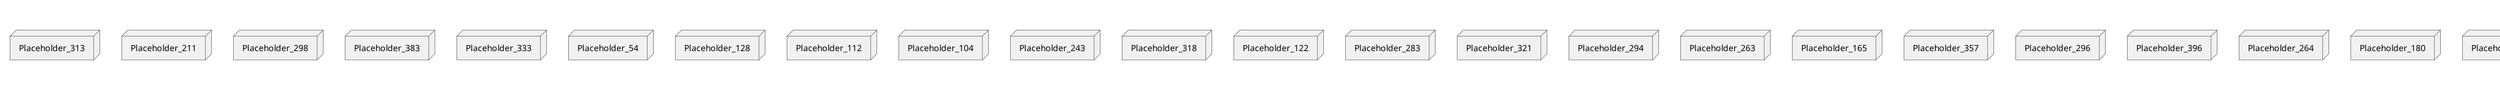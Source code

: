 @startuml
skinparam fixCircleLabelOverlapping true
node Placeholder_289 {
[aName] [[webgoat-webgoat.system#_7jjt2L_dEe6r9d8j7PLB_w]]
}
node Placeholder_313 {
[aName] [[webgoat-webgoat.system#_7jjt2L_dEe6r9d8j7PLB_w]]
}
node Placeholder_211 {
[aName] [[webgoat-webgoat.system#_7jjt2L_dEe6r9d8j7PLB_w]]
}
node Placeholder_298 {
[aName] [[webgoat-webgoat.system#_7jjt2L_dEe6r9d8j7PLB_w]]
}
node Placeholder_383 {
[aName] [[webgoat-webgoat.system#_7jjt2L_dEe6r9d8j7PLB_w]]
}
node Placeholder_333 {
[aName] [[webgoat-webgoat.system#_7jjt2L_dEe6r9d8j7PLB_w]]
}
node Placeholder_54 {
[aName] [[webgoat-webgoat.system#_7jjt2L_dEe6r9d8j7PLB_w]]
}
node Placeholder_128 {
[aName] [[webgoat-webgoat.system#_7jjt2L_dEe6r9d8j7PLB_w]]
}
node Placeholder_112 {
[aName] [[webgoat-webgoat.system#_7jjt2L_dEe6r9d8j7PLB_w]]
}
node Placeholder_104 {
[aName] [[webgoat-webgoat.system#_7jjt2L_dEe6r9d8j7PLB_w]]
}
node Placeholder_243 {
[aName] [[webgoat-webgoat.system#_7jjt2L_dEe6r9d8j7PLB_w]]
}
node Placeholder_318 {
[aName] [[webgoat-webgoat.system#_7jjt2L_dEe6r9d8j7PLB_w]]
}
node Placeholder_122 {
[aName] [[webgoat-webgoat.system#_7jjt2L_dEe6r9d8j7PLB_w]]
}
node Placeholder_283 {
[aName] [[webgoat-webgoat.system#_7jjt2L_dEe6r9d8j7PLB_w]]
}
node Placeholder_321 {
[aName] [[webgoat-webgoat.system#_7jjt2L_dEe6r9d8j7PLB_w]]
}
node Placeholder_294 {
[aName] [[webgoat-webgoat.system#_7jjt2L_dEe6r9d8j7PLB_w]]
}
node Placeholder_263 {
[aName] [[webgoat-webgoat.system#_7jjt2L_dEe6r9d8j7PLB_w]]
}
node Placeholder_165 {
[aName] [[webgoat-webgoat.system#_7jjt2L_dEe6r9d8j7PLB_w]]
}
node Placeholder_357 {
[aName] [[webgoat-webgoat.system#_7jjt2L_dEe6r9d8j7PLB_w]]
}
node Placeholder_296 {
[aName] [[webgoat-webgoat.system#_7jjt2L_dEe6r9d8j7PLB_w]]
}
node Placeholder_396 {
[aName] [[webgoat-webgoat.system#_7jjt2L_dEe6r9d8j7PLB_w]]
}
node Placeholder_264 {
[aName] [[webgoat-webgoat.system#_7jjt2L_dEe6r9d8j7PLB_w]]
}
node Placeholder_180 {
[aName] [[webgoat-webgoat.system#_7jjt2L_dEe6r9d8j7PLB_w]]
}
node Placeholder_206 {
[aName] [[webgoat-webgoat.system#_7jjt2L_dEe6r9d8j7PLB_w]]
}
node Placeholder_159 {
[aName] [[webgoat-webgoat.system#_7jjt2L_dEe6r9d8j7PLB_w]]
}
node Placeholder_262 {
[aName] [[webgoat-webgoat.system#_7jjt2L_dEe6r9d8j7PLB_w]]
}
node Placeholder_85 {
[aName] [[webgoat-webgoat.system#_7jjt2L_dEe6r9d8j7PLB_w]]
}
node Placeholder_46 {
[aName] [[webgoat-webgoat.system#_7jjt2L_dEe6r9d8j7PLB_w]]
}
node Placeholder_251 {
[aName] [[webgoat-webgoat.system#_7jjt2L_dEe6r9d8j7PLB_w]]
}
node Placeholder_27 {
[aName] [[webgoat-webgoat.system#_7jjt2L_dEe6r9d8j7PLB_w]]
}
node Placeholder_220 {
[aName] [[webgoat-webgoat.system#_7jjt2L_dEe6r9d8j7PLB_w]]
}
node Placeholder_123 {
[aName] [[webgoat-webgoat.system#_7jjt2L_dEe6r9d8j7PLB_w]]
}
node Placeholder_219 {
[aName] [[webgoat-webgoat.system#_7jjt2L_dEe6r9d8j7PLB_w]]
}
node Placeholder_390 {
[aName] [[webgoat-webgoat.system#_7jjt2L_dEe6r9d8j7PLB_w]]
}
node Placeholder_156 {
[aName] [[webgoat-webgoat.system#_7jjt2L_dEe6r9d8j7PLB_w]]
}
node Placeholder_65 {
[aName] [[webgoat-webgoat.system#_7jjt2L_dEe6r9d8j7PLB_w]]
}
node Placeholder_392 {
[aName] [[webgoat-webgoat.system#_7jjt2L_dEe6r9d8j7PLB_w]]
}
node Placeholder_255 {
[aName] [[webgoat-webgoat.system#_7jjt2L_dEe6r9d8j7PLB_w]]
}
node Placeholder_71 {
[aName] [[webgoat-webgoat.system#_7jjt2L_dEe6r9d8j7PLB_w]]
}
node Placeholder_232 {
[aName] [[webgoat-webgoat.system#_7jjt2L_dEe6r9d8j7PLB_w]]
}
node Placeholder_284 {
[aName] [[webgoat-webgoat.system#_7jjt2L_dEe6r9d8j7PLB_w]]
}
node Placeholder_154 {
[aName] [[webgoat-webgoat.system#_7jjt2L_dEe6r9d8j7PLB_w]]
}
node Placeholder_268 {
[aName] [[webgoat-webgoat.system#_7jjt2L_dEe6r9d8j7PLB_w]]
}
node Placeholder_18 {
[aName] [[webgoat-webgoat.system#_7jjt2L_dEe6r9d8j7PLB_w]]
}
node Placeholder_118 {
[aName] [[webgoat-webgoat.system#_7jjt2L_dEe6r9d8j7PLB_w]]
}
node Placeholder_216 {
[aName] [[webgoat-webgoat.system#_7jjt2L_dEe6r9d8j7PLB_w]]
}
node Placeholder_335 {
[aName] [[webgoat-webgoat.system#_7jjt2L_dEe6r9d8j7PLB_w]]
}
node Placeholder_109 {
[aName] [[webgoat-webgoat.system#_7jjt2L_dEe6r9d8j7PLB_w]]
}
node Placeholder_274 {
[aName] [[webgoat-webgoat.system#_7jjt2L_dEe6r9d8j7PLB_w]]
}
node Placeholder_304 {
[aName] [[webgoat-webgoat.system#_7jjt2L_dEe6r9d8j7PLB_w]]
}
node Placeholder_393 {
[aName] [[webgoat-webgoat.system#_7jjt2L_dEe6r9d8j7PLB_w]]
}
node Placeholder_326 {
[aName] [[webgoat-webgoat.system#_7jjt2L_dEe6r9d8j7PLB_w]]
}
node Placeholder_167 {
[aName] [[webgoat-webgoat.system#_7jjt2L_dEe6r9d8j7PLB_w]]
}
node Placeholder_172 {
[aName] [[webgoat-webgoat.system#_7jjt2L_dEe6r9d8j7PLB_w]]
}
node Placeholder_108 {
[aName] [[webgoat-webgoat.system#_7jjt2L_dEe6r9d8j7PLB_w]]
}
node Placeholder_44 {
[aName] [[webgoat-webgoat.system#_7jjt2L_dEe6r9d8j7PLB_w]]
}
node Placeholder_28 {
[aName] [[webgoat-webgoat.system#_7jjt2L_dEe6r9d8j7PLB_w]]
}
node Placeholder_309 {
[aName] [[webgoat-webgoat.system#_7jjt2L_dEe6r9d8j7PLB_w]]
}
node Placeholder_110 {
[aName] [[webgoat-webgoat.system#_7jjt2L_dEe6r9d8j7PLB_w]]
}
node Placeholder_50 {
[aName] [[webgoat-webgoat.system#_7jjt2L_dEe6r9d8j7PLB_w]]
}
node Placeholder_377 {
[aName] [[webgoat-webgoat.system#_7jjt2L_dEe6r9d8j7PLB_w]]
}
node Placeholder_275 {
[aName] [[webgoat-webgoat.system#_7jjt2L_dEe6r9d8j7PLB_w]]
}
node Placeholder_336 {
[aName] [[webgoat-webgoat.system#_7jjt2L_dEe6r9d8j7PLB_w]]
}
node Placeholder_137 {
[aName] [[webgoat-webgoat.system#_7jjt2L_dEe6r9d8j7PLB_w]]
}
node Placeholder_256 {
[aName] [[webgoat-webgoat.system#_7jjt2L_dEe6r9d8j7PLB_w]]
}
node Placeholder_151 {
[aName] [[webgoat-webgoat.system#_7jjt2L_dEe6r9d8j7PLB_w]]
}
node Placeholder_60 {
[aName] [[webgoat-webgoat.system#_7jjt2L_dEe6r9d8j7PLB_w]]
}
node Placeholder_241 {
[aName] [[webgoat-webgoat.system#_7jjt2L_dEe6r9d8j7PLB_w]]
}
node Placeholder_40 {
[aName] [[webgoat-webgoat.system#_7jjt2L_dEe6r9d8j7PLB_w]]
}
node Placeholder_235 {
[aName] [[webgoat-webgoat.system#_7jjt2L_dEe6r9d8j7PLB_w]]
}
node Placeholder_75 {
[aName] [[webgoat-webgoat.system#_7jjt2L_dEe6r9d8j7PLB_w]]
}
node Placeholder_193 {
[aName] [[webgoat-webgoat.system#_7jjt2L_dEe6r9d8j7PLB_w]]
}
node Placeholder_199 {
[aName] [[webgoat-webgoat.system#_7jjt2L_dEe6r9d8j7PLB_w]]
}
node Placeholder_388 {
[aName] [[webgoat-webgoat.system#_7jjt2L_dEe6r9d8j7PLB_w]]
}
node Placeholder_237 {
[aName] [[webgoat-webgoat.system#_7jjt2L_dEe6r9d8j7PLB_w]]
}
node Placeholder_170 {
[aName] [[webgoat-webgoat.system#_7jjt2L_dEe6r9d8j7PLB_w]]
}
node Placeholder_330 {
[aName] [[webgoat-webgoat.system#_7jjt2L_dEe6r9d8j7PLB_w]]
}
node Placeholder_322 {
[aName] [[webgoat-webgoat.system#_7jjt2L_dEe6r9d8j7PLB_w]]
}
node Placeholder_387 {
[aName] [[webgoat-webgoat.system#_7jjt2L_dEe6r9d8j7PLB_w]]
}
node Placeholder_33 {
[aName] [[webgoat-webgoat.system#_7jjt2L_dEe6r9d8j7PLB_w]]
}
node Placeholder_236 {
[aName] [[webgoat-webgoat.system#_7jjt2L_dEe6r9d8j7PLB_w]]
}
node Placeholder_308 {
[aName] [[webgoat-webgoat.system#_7jjt2L_dEe6r9d8j7PLB_w]]
}
node Placeholder_282 {
[aName] [[webgoat-webgoat.system#_7jjt2L_dEe6r9d8j7PLB_w]]
}
node Placeholder_41 {
[aName] [[webgoat-webgoat.system#_7jjt2L_dEe6r9d8j7PLB_w]]
}
node Placeholder_331 {
[aName] [[webgoat-webgoat.system#_7jjt2L_dEe6r9d8j7PLB_w]]
}
node Placeholder_183 {
[aName] [[webgoat-webgoat.system#_7jjt2L_dEe6r9d8j7PLB_w]]
}
node Placeholder_270 {
[aName] [[webgoat-webgoat.system#_7jjt2L_dEe6r9d8j7PLB_w]]
}
node Placeholder_332 {
[aName] [[webgoat-webgoat.system#_7jjt2L_dEe6r9d8j7PLB_w]]
}
node Placeholder_257 {
[aName] [[webgoat-webgoat.system#_7jjt2L_dEe6r9d8j7PLB_w]]
}
node Placeholder_327 {
[aName] [[webgoat-webgoat.system#_7jjt2L_dEe6r9d8j7PLB_w]]
}
node Placeholder_174 {
[aName] [[webgoat-webgoat.system#_7jjt2L_dEe6r9d8j7PLB_w]]
}
node Placeholder_62 {
[aName] [[webgoat-webgoat.system#_7jjt2L_dEe6r9d8j7PLB_w]]
}
node Placeholder_292 {
[aName] [[webgoat-webgoat.system#_7jjt2L_dEe6r9d8j7PLB_w]]
}
node Placeholder_25 {
[aName] [[webgoat-webgoat.system#_7jjt2L_dEe6r9d8j7PLB_w]]
}
node Placeholder_7 {
[aName] [[webgoat-webgoat.system#_7jjt2L_dEe6r9d8j7PLB_w]]
}
node Placeholder_375 {
[aName] [[webgoat-webgoat.system#_7jjt2L_dEe6r9d8j7PLB_w]]
}
node Placeholder_329 {
[aName] [[webgoat-webgoat.system#_7jjt2L_dEe6r9d8j7PLB_w]]
}
node Placeholder_386 {
[aName] [[webgoat-webgoat.system#_7jjt2L_dEe6r9d8j7PLB_w]]
}
node Placeholder_59 {
[aName] [[webgoat-webgoat.system#_7jjt2L_dEe6r9d8j7PLB_w]]
}
node Placeholder_95 {
[aName] [[webgoat-webgoat.system#_7jjt2L_dEe6r9d8j7PLB_w]]
}
node Placeholder_178 {
[aName] [[webgoat-webgoat.system#_7jjt2L_dEe6r9d8j7PLB_w]]
}
node Placeholder_144 {
[aName] [[webgoat-webgoat.system#_7jjt2L_dEe6r9d8j7PLB_w]]
}
node Placeholder_337 {
[aName] [[webgoat-webgoat.system#_7jjt2L_dEe6r9d8j7PLB_w]]
}
node Placeholder_280 {
[aName] [[webgoat-webgoat.system#_7jjt2L_dEe6r9d8j7PLB_w]]
}
node Placeholder_210 {
[aName] [[webgoat-webgoat.system#_7jjt2L_dEe6r9d8j7PLB_w]]
}
node Placeholder_258 {
[aName] [[webgoat-webgoat.system#_7jjt2L_dEe6r9d8j7PLB_w]]
}
node Placeholder_204 {
[aName] [[webgoat-webgoat.system#_7jjt2L_dEe6r9d8j7PLB_w]]
}
node Placeholder_279 {
[aName] [[webgoat-webgoat.system#_7jjt2L_dEe6r9d8j7PLB_w]]
}
node Placeholder_72 {
[aName] [[webgoat-webgoat.system#_7jjt2L_dEe6r9d8j7PLB_w]]
}
node Placeholder_106 {
[aName] [[webgoat-webgoat.system#_7jjt2L_dEe6r9d8j7PLB_w]]
}
node Placeholder_63 {
[aName] [[webgoat-webgoat.system#_7jjt2L_dEe6r9d8j7PLB_w]]
}
node Placeholder_272 {
[aName] [[webgoat-webgoat.system#_7jjt2L_dEe6r9d8j7PLB_w]]
}
node Placeholder_225 {
[aName] [[webgoat-webgoat.system#_7jjt2L_dEe6r9d8j7PLB_w]]
}
node Placeholder_261 {
[aName] [[webgoat-webgoat.system#_7jjt2L_dEe6r9d8j7PLB_w]]
}
node Placeholder_323 {
[aName] [[webgoat-webgoat.system#_7jjt2L_dEe6r9d8j7PLB_w]]
}
node Placeholder_286 {
[aName] [[webgoat-webgoat.system#_7jjt2L_dEe6r9d8j7PLB_w]]
}
node Placeholder_175 {
[aName] [[webgoat-webgoat.system#_7jjt2L_dEe6r9d8j7PLB_w]]
}
node Placeholder_37 {
[aName] [[webgoat-webgoat.system#_7jjt2L_dEe6r9d8j7PLB_w]]
}
node Placeholder_293 {
[aName] [[webgoat-webgoat.system#_7jjt2L_dEe6r9d8j7PLB_w]]
}
node Placeholder_77 {
[aName] [[webgoat-webgoat.system#_7jjt2L_dEe6r9d8j7PLB_w]]
}
node Placeholder_248 {
[aName] [[webgoat-webgoat.system#_7jjt2L_dEe6r9d8j7PLB_w]]
}
node Placeholder_285 {
[aName] [[webgoat-webgoat.system#_7jjt2L_dEe6r9d8j7PLB_w]]
}
node Placeholder_36 {
[aName] [[webgoat-webgoat.system#_7jjt2L_dEe6r9d8j7PLB_w]]
}
node Placeholder_254 {
[aName] [[webgoat-webgoat.system#_7jjt2L_dEe6r9d8j7PLB_w]]
}
node Placeholder_397 {
[aName] [[webgoat-webgoat.system#_7jjt2L_dEe6r9d8j7PLB_w]]
}
node Placeholder_127 {
[aName] [[webgoat-webgoat.system#_7jjt2L_dEe6r9d8j7PLB_w]]
}
node Placeholder_158 {
[aName] [[webgoat-webgoat.system#_7jjt2L_dEe6r9d8j7PLB_w]]
}
node Placeholder_281 {
[aName] [[webgoat-webgoat.system#_7jjt2L_dEe6r9d8j7PLB_w]]
}
node Placeholder_163 {
[aName] [[webgoat-webgoat.system#_7jjt2L_dEe6r9d8j7PLB_w]]
}
node Placeholder_246 {
[aName] [[webgoat-webgoat.system#_7jjt2L_dEe6r9d8j7PLB_w]]
}
node Placeholder_376 {
[aName] [[webgoat-webgoat.system#_7jjt2L_dEe6r9d8j7PLB_w]]
}
node Placeholder_381 {
[aName] [[webgoat-webgoat.system#_7jjt2L_dEe6r9d8j7PLB_w]]
}
node Placeholder_21 {
[aName] [[webgoat-webgoat.system#_7jjt2L_dEe6r9d8j7PLB_w]]
}
node Placeholder_136 {
[aName] [[webgoat-webgoat.system#_7jjt2L_dEe6r9d8j7PLB_w]]
}
node Placeholder_212 {
[aName] [[webgoat-webgoat.system#_7jjt2L_dEe6r9d8j7PLB_w]]
}
node Placeholder_11 {
[aName] [[webgoat-webgoat.system#_7jjt2L_dEe6r9d8j7PLB_w]]
}
node Placeholder_389 {
[aName] [[webgoat-webgoat.system#_7jjt2L_dEe6r9d8j7PLB_w]]
}
node Placeholder_13 {
[aName] [[webgoat-webgoat.system#_7jjt2L_dEe6r9d8j7PLB_w]]
}
node Placeholder_266 {
[aName] [[webgoat-webgoat.system#_7jjt2L_dEe6r9d8j7PLB_w]]
}
node Placeholder_135 {
[aName] [[webgoat-webgoat.system#_7jjt2L_dEe6r9d8j7PLB_w]]
}
node Placeholder_49 {
[aName] [[webgoat-webgoat.system#_7jjt2L_dEe6r9d8j7PLB_w]]
}
node Placeholder_320 {
[aName] [[webgoat-webgoat.system#_7jjt2L_dEe6r9d8j7PLB_w]]
}
node Placeholder_250 {
[aName] [[webgoat-webgoat.system#_7jjt2L_dEe6r9d8j7PLB_w]]
}
node Placeholder_208 {
[aName] [[webgoat-webgoat.system#_7jjt2L_dEe6r9d8j7PLB_w]]
}
node Placeholder_339 {
[aName] [[webgoat-webgoat.system#_7jjt2L_dEe6r9d8j7PLB_w]]
}
node Placeholder_76 {
[aName] [[webgoat-webgoat.system#_7jjt2L_dEe6r9d8j7PLB_w]]
}
node Placeholder_87 {
[aName] [[webgoat-webgoat.system#_7jjt2L_dEe6r9d8j7PLB_w]]
}
node Placeholder_47 {
[aName] [[webgoat-webgoat.system#_7jjt2L_dEe6r9d8j7PLB_w]]
}
node Placeholder_317 {
[aName] [[webgoat-webgoat.system#_7jjt2L_dEe6r9d8j7PLB_w]]
}
node Placeholder_287 {
[aName] [[webgoat-webgoat.system#_7jjt2L_dEe6r9d8j7PLB_w]]
}
node Placeholder_391 {
[aName] [[webgoat-webgoat.system#_7jjt2L_dEe6r9d8j7PLB_w]]
}
node Placeholder_107 {
[aName] [[webgoat-webgoat.system#_7jjt2L_dEe6r9d8j7PLB_w]]
}
node Placeholder_297 {
[aName] [[webgoat-webgoat.system#_7jjt2L_dEe6r9d8j7PLB_w]]
}
node Placeholder_157 {
[aName] [[webgoat-webgoat.system#_7jjt2L_dEe6r9d8j7PLB_w]]
}
node Placeholder_191 {
[aName] [[webgoat-webgoat.system#_7jjt2L_dEe6r9d8j7PLB_w]]
}
node Placeholder_89 {
[aName] [[webgoat-webgoat.system#_7jjt2L_dEe6r9d8j7PLB_w]]
}
node Placeholder_231 {
[aName] [[webgoat-webgoat.system#_7jjt2L_dEe6r9d8j7PLB_w]]
}
node Placeholder_221 {
[aName] [[webgoat-webgoat.system#_7jjt2L_dEe6r9d8j7PLB_w]]
}
node Placeholder_143 {
[aName] [[webgoat-webgoat.system#_7jjt2L_dEe6r9d8j7PLB_w]]
}
node Placeholder_273 {
[aName] [[webgoat-webgoat.system#_7jjt2L_dEe6r9d8j7PLB_w]]
}
node Placeholder_302 {
[aName] [[webgoat-webgoat.system#_7jjt2L_dEe6r9d8j7PLB_w]]
}
node Placeholder_252 {
[aName] [[webgoat-webgoat.system#_7jjt2L_dEe6r9d8j7PLB_w]]
}
node Placeholder_233 {
[aName] [[webgoat-webgoat.system#_7jjt2L_dEe6r9d8j7PLB_w]]
}
node Placeholder_305 {
[aName] [[webgoat-webgoat.system#_7jjt2L_dEe6r9d8j7PLB_w]]
}
node Placeholder_311 {
[aName] [[webgoat-webgoat.system#_7jjt2L_dEe6r9d8j7PLB_w]]
}
node Placeholder_160 {
[aName] [[webgoat-webgoat.system#_7jjt2L_dEe6r9d8j7PLB_w]]
}
node Placeholder_190 {
[aName] [[webgoat-webgoat.system#_7jjt2L_dEe6r9d8j7PLB_w]]
}
node Placeholder_325 {
[aName] [[webgoat-webgoat.system#_7jjt2L_dEe6r9d8j7PLB_w]]
}
node Placeholder_24 {
[aName] [[webgoat-webgoat.system#_7jjt2L_dEe6r9d8j7PLB_w]]
}
node Placeholder_247 {
[aName] [[webgoat-webgoat.system#_7jjt2L_dEe6r9d8j7PLB_w]]
}
node Placeholder_306 {
[aName] [[webgoat-webgoat.system#_7jjt2L_dEe6r9d8j7PLB_w]]
}
node Placeholder_314 {
[aName] [[webgoat-webgoat.system#_7jjt2L_dEe6r9d8j7PLB_w]]
}
node Placeholder_187 {
[aName] [[webgoat-webgoat.system#_7jjt2L_dEe6r9d8j7PLB_w]]
}
node Placeholder_182 {
[aName] [[webgoat-webgoat.system#_7jjt2L_dEe6r9d8j7PLB_w]]
}
node Placeholder_29 {
[aName] [[webgoat-webgoat.system#_7jjt2L_dEe6r9d8j7PLB_w]]
}
node Placeholder_147 {
[aName] [[webgoat-webgoat.system#_7jjt2L_dEe6r9d8j7PLB_w]]
}
node Placeholder_141 {
[aName] [[webgoat-webgoat.system#_7jjt2L_dEe6r9d8j7PLB_w]]
}
node Placeholder_253 {
[aName] [[webgoat-webgoat.system#_7jjt2L_dEe6r9d8j7PLB_w]]
}
node Placeholder_373 {
[aName] [[webgoat-webgoat.system#_7jjt2L_dEe6r9d8j7PLB_w]]
}
node Placeholder_203 {
[aName] [[webgoat-webgoat.system#_7jjt2L_dEe6r9d8j7PLB_w]]
}
node Placeholder_86 {
[aName] [[webgoat-webgoat.system#_7jjt2L_dEe6r9d8j7PLB_w]]
}
node Placeholder_4 {
[aName] [[webgoat-webgoat.system#_7jjt2L_dEe6r9d8j7PLB_w]]
}
node Placeholder_244 {
[aName] [[webgoat-webgoat.system#_7jjt2L_dEe6r9d8j7PLB_w]]
}
node Placeholder_100 {
[aName] [[webgoat-webgoat.system#_7jjt2L_dEe6r9d8j7PLB_w]]
}
node Placeholder_102 {
[aName] [[webgoat-webgoat.system#_7jjt2L_dEe6r9d8j7PLB_w]]
}
node Placeholder_288 {
[aName] [[webgoat-webgoat.system#_7jjt2L_dEe6r9d8j7PLB_w]]
}
node Placeholder_278 {
[aName] [[webgoat-webgoat.system#_7jjt2L_dEe6r9d8j7PLB_w]]
}
node Placeholder_271 {
[aName] [[webgoat-webgoat.system#_7jjt2L_dEe6r9d8j7PLB_w]]
}
node Placeholder_209 {
[aName] [[webgoat-webgoat.system#_7jjt2L_dEe6r9d8j7PLB_w]]
}
node Placeholder_301 {
[aName] [[webgoat-webgoat.system#_7jjt2L_dEe6r9d8j7PLB_w]]
}
node Placeholder_126 {
[aName] [[webgoat-webgoat.system#_7jjt2L_dEe6r9d8j7PLB_w]]
}
node Placeholder_291 {
[aName] [[webgoat-webgoat.system#_7jjt2L_dEe6r9d8j7PLB_w]]
}
node Placeholder_312 {
[aName] [[webgoat-webgoat.system#_7jjt2L_dEe6r9d8j7PLB_w]]
}
node Placeholder_146 {
[aName] [[webgoat-webgoat.system#_7jjt2L_dEe6r9d8j7PLB_w]]
}
node Placeholder_265 {
[aName] [[webgoat-webgoat.system#_7jjt2L_dEe6r9d8j7PLB_w]]
}
node Placeholder_328 {
[aName] [[webgoat-webgoat.system#_7jjt2L_dEe6r9d8j7PLB_w]]
}
node Placeholder_395 {
[aName] [[webgoat-webgoat.system#_7jjt2L_dEe6r9d8j7PLB_w]]
}
node Placeholder_245 {
[aName] [[webgoat-webgoat.system#_7jjt2L_dEe6r9d8j7PLB_w]]
}
node Placeholder_374 {
[aName] [[webgoat-webgoat.system#_7jjt2L_dEe6r9d8j7PLB_w]]
}
node Placeholder_226 {
[aName] [[webgoat-webgoat.system#_7jjt2L_dEe6r9d8j7PLB_w]]
}
node Placeholder_17 {
[aName] [[webgoat-webgoat.system#_7jjt2L_dEe6r9d8j7PLB_w]]
}
node Placeholder_138 {
[aName] [[webgoat-webgoat.system#_7jjt2L_dEe6r9d8j7PLB_w]]
}
node Placeholder_214 {
[aName] [[webgoat-webgoat.system#_7jjt2L_dEe6r9d8j7PLB_w]]
}
node Placeholder_295 {
[aName] [[webgoat-webgoat.system#_7jjt2L_dEe6r9d8j7PLB_w]]
}
node Placeholder_173 {
[aName] [[webgoat-webgoat.system#_7jjt2L_dEe6r9d8j7PLB_w]]
}
node Placeholder_161 {
[aName] [[webgoat-webgoat.system#_7jjt2L_dEe6r9d8j7PLB_w]]
}
node Placeholder_145 {
[aName] [[webgoat-webgoat.system#_7jjt2L_dEe6r9d8j7PLB_w]]
}
node Placeholder_259 {
[aName] [[webgoat-webgoat.system#_7jjt2L_dEe6r9d8j7PLB_w]]
}
node Placeholder_380 {
[aName] [[webgoat-webgoat.system#_7jjt2L_dEe6r9d8j7PLB_w]]
}
node Placeholder_140 {
[aName] [[webgoat-webgoat.system#_7jjt2L_dEe6r9d8j7PLB_w]]
}
node Placeholder_9 {
[aName] [[webgoat-webgoat.system#_7jjt2L_dEe6r9d8j7PLB_w]]
}
node Placeholder_68 {
[aName] [[webgoat-webgoat.system#_7jjt2L_dEe6r9d8j7PLB_w]]
}
node Placeholder_299 {
[aName] [[webgoat-webgoat.system#_7jjt2L_dEe6r9d8j7PLB_w]]
}
node Placeholder_56 {
[aName] [[webgoat-webgoat.system#_7jjt2L_dEe6r9d8j7PLB_w]]
}
node Placeholder_334 {
[aName] [[webgoat-webgoat.system#_7jjt2L_dEe6r9d8j7PLB_w]]
}
node Placeholder_176 {
[aName] [[webgoat-webgoat.system#_7jjt2L_dEe6r9d8j7PLB_w]]
}
node Placeholder_103 {
[aName] [[webgoat-webgoat.system#_7jjt2L_dEe6r9d8j7PLB_w]]
}
node Placeholder_150 {
[aName] [[webgoat-webgoat.system#_7jjt2L_dEe6r9d8j7PLB_w]]
}
node Placeholder_69 {
[aName] [[webgoat-webgoat.system#_7jjt2L_dEe6r9d8j7PLB_w]]
}
node Placeholder_101 {
[aName] [[webgoat-webgoat.system#_7jjt2L_dEe6r9d8j7PLB_w]]
}
node Placeholder_234 {
[aName] [[webgoat-webgoat.system#_7jjt2L_dEe6r9d8j7PLB_w]]
}
node Placeholder_97 {
[aName] [[webgoat-webgoat.system#_7jjt2L_dEe6r9d8j7PLB_w]]
}
node Placeholder_319 {
[aName] [[webgoat-webgoat.system#_7jjt2L_dEe6r9d8j7PLB_w]]
}
node Placeholder_148 {
[aName] [[webgoat-webgoat.system#_7jjt2L_dEe6r9d8j7PLB_w]]
}
node Placeholder_19 {
[aName] [[webgoat-webgoat.system#_7jjt2L_dEe6r9d8j7PLB_w]]
}
node Placeholder_2 {
[aName] [[webgoat-webgoat.system#_7jjt2L_dEe6r9d8j7PLB_w]]
}
node Placeholder_177 {
[aName] [[webgoat-webgoat.system#_7jjt2L_dEe6r9d8j7PLB_w]]
}
node Placeholder_66 {
[aName] [[webgoat-webgoat.system#_7jjt2L_dEe6r9d8j7PLB_w]]
}
node Placeholder_132 {
[aName] [[webgoat-webgoat.system#_7jjt2L_dEe6r9d8j7PLB_w]]
}
node Placeholder_379 {
[aName] [[webgoat-webgoat.system#_7jjt2L_dEe6r9d8j7PLB_w]]
}
node Placeholder_324 {
[aName] [[webgoat-webgoat.system#_7jjt2L_dEe6r9d8j7PLB_w]]
}
node Placeholder_240 {
[aName] [[webgoat-webgoat.system#_7jjt2L_dEe6r9d8j7PLB_w]]
}
node Placeholder_84 {
[aName] [[webgoat-webgoat.system#_7jjt2L_dEe6r9d8j7PLB_w]]
}
node Placeholder_260 {
[aName] [[webgoat-webgoat.system#_7jjt2L_dEe6r9d8j7PLB_w]]
}
node Placeholder_384 {
[aName] [[webgoat-webgoat.system#_7jjt2L_dEe6r9d8j7PLB_w]]
}
node Placeholder_310 {
[aName] [[webgoat-webgoat.system#_7jjt2L_dEe6r9d8j7PLB_w]]
}
node Placeholder_315 {
[aName] [[webgoat-webgoat.system#_7jjt2L_dEe6r9d8j7PLB_w]]
}
node Placeholder_74 {
[aName] [[webgoat-webgoat.system#_7jjt2L_dEe6r9d8j7PLB_w]]
}
node Placeholder_179 {
[aName] [[webgoat-webgoat.system#_7jjt2L_dEe6r9d8j7PLB_w]]
}
node Placeholder_15 {
[aName] [[webgoat-webgoat.system#_7jjt2L_dEe6r9d8j7PLB_w]]
}
node Placeholder_269 {
[aName] [[webgoat-webgoat.system#_7jjt2L_dEe6r9d8j7PLB_w]]
}
node Placeholder_0 {
[aName] [[webgoat-webgoat.system#_7jjt2L_dEe6r9d8j7PLB_w]]
}
node Placeholder_202 {
[aName] [[webgoat-webgoat.system#_7jjt2L_dEe6r9d8j7PLB_w]]
}
node Placeholder_53 {
[aName] [[webgoat-webgoat.system#_7jjt2L_dEe6r9d8j7PLB_w]]
}
node Placeholder_277 {
[aName] [[webgoat-webgoat.system#_7jjt2L_dEe6r9d8j7PLB_w]]
}
node Placeholder_229 {
[aName] [[webgoat-webgoat.system#_7jjt2L_dEe6r9d8j7PLB_w]]
}
[aName] -(0- [aName] : org_owasp_webgoat_container_i18n_PluginMessages_Provider
[aName] -(0- [aName] : org_owasp_webgoat_container_session_UserSessionData_Provider
[aName] -(0- [aName] : org_owasp_webgoat_container_session_UserSessionData_Provider
[aName] -(0- [aName] : org_owasp_webgoat_container_session_UserSessionData_Provider
[aName] -(0- [aName] : org_owasp_webgoat_container_session_UserSessionData_Provider
[aName] -(0- [aName] : org_owasp_webgoat_container_session_UserSessionData_Provider
[aName] -(0- [aName] : org_owasp_webgoat_container_session_UserSessionData_Provider
[aName] -(0- [aName] : org_owasp_webgoat_container_session_UserSessionData_Provider
[aName] -(0- [aName] : org_owasp_webgoat_container_session_UserSessionData_Provider
[aName] -(0- [aName] : org_owasp_webgoat_container_session_UserSessionData_Provider
[aName] -(0- [aName] : org_owasp_webgoat_container_session_UserSessionData_Provider
[aName] -(0- [aName] : org_owasp_webgoat_container_session_UserSessionData_Provider
[aName] -(0- [aName] : org_owasp_webgoat_container_session_WebSession_Provider
[aName] -(0- [aName] : org_owasp_webgoat_container_session_WebSession_Provider
[aName] -(0- [aName] : org_owasp_webgoat_container_session_WebSession_Provider
[aName] -(0- [aName] : org_owasp_webgoat_container_session_WebSession_Provider
[aName] -(0- [aName] : org_owasp_webgoat_container_users_UserRepository_Provider
[aName] -(0- [aName] : org_owasp_webgoat_container_users_UserRepository_Provider
[aName] -(0- [aName] : org_owasp_webgoat_container_users_UserTrackerRepository_Provider
[aName] -(0- [aName] : org_owasp_webgoat_container_users_UserTrackerRepository_Provider
[aName] -(0- [aName] : org_owasp_webgoat_container_users_UserTrackerRepository_Provider
[aName] -(0- [aName] : org_owasp_webgoat_container_users_UserTrackerRepository_Provider
[aName] -(0- [aName] : org_owasp_webgoat_container_users_UserTrackerRepository_Provider
[aName] -(0- [aName] : org_owasp_webgoat_container_users_UserTrackerRepository_Provider
[aName] -(0- [aName] : org_owasp_webgoat_container_users_UserTrackerRepository_Provider
[aName] -(0- [aName] : org_owasp_webgoat_lessons_csrf_ObjectMapper_Provider
[aName] -(0- [aName] : org_owasp_webgoat_lessons_hijacksession_cas_HijackSessionAuthenticationProvider_Provider
[aName] -(0- [aName] : org_owasp_webgoat_lessons_passwordreset_TriedQuestions_Provider
[aName] -(0- [aName] : org_owasp_webgoat_lessons_xxe_CommentsCache_Provider
[aName] -(0- [aName] : org_owasp_webgoat_lessons_xxe_CommentsCache_Provider
[aName] -(0- [aName] : org_owasp_webgoat_webwolf_mailbox_MailboxRepository_Provider
[aName] -(0- [aName] : org_owasp_webgoat_webwolf_user_UserRepository_Provider

@enduml
